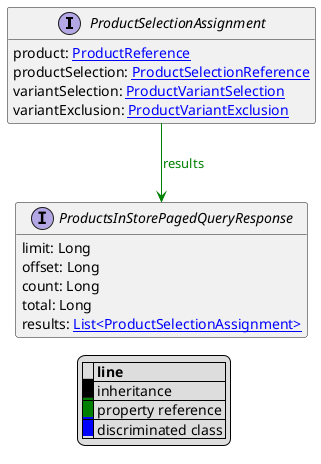 @startuml

hide empty fields
hide empty methods
legend
|= |= line |
|<back:black>   </back>| inheritance |
|<back:green>   </back>| property reference |
|<back:blue>   </back>| discriminated class |
endlegend
interface ProductSelectionAssignment [[ProductSelectionAssignment.svg]]  {
    product: [[ProductReference.svg ProductReference]]
    productSelection: [[ProductSelectionReference.svg ProductSelectionReference]]
    variantSelection: [[ProductVariantSelection.svg ProductVariantSelection]]
    variantExclusion: [[ProductVariantExclusion.svg ProductVariantExclusion]]
}



interface ProductsInStorePagedQueryResponse [[ProductsInStorePagedQueryResponse.svg]]  {
    limit: Long
    offset: Long
    count: Long
    total: Long
    results: [[ProductSelectionAssignment.svg List<ProductSelectionAssignment>]]
}

ProductSelectionAssignment --> ProductsInStorePagedQueryResponse #green;text:green : "results"
@enduml
